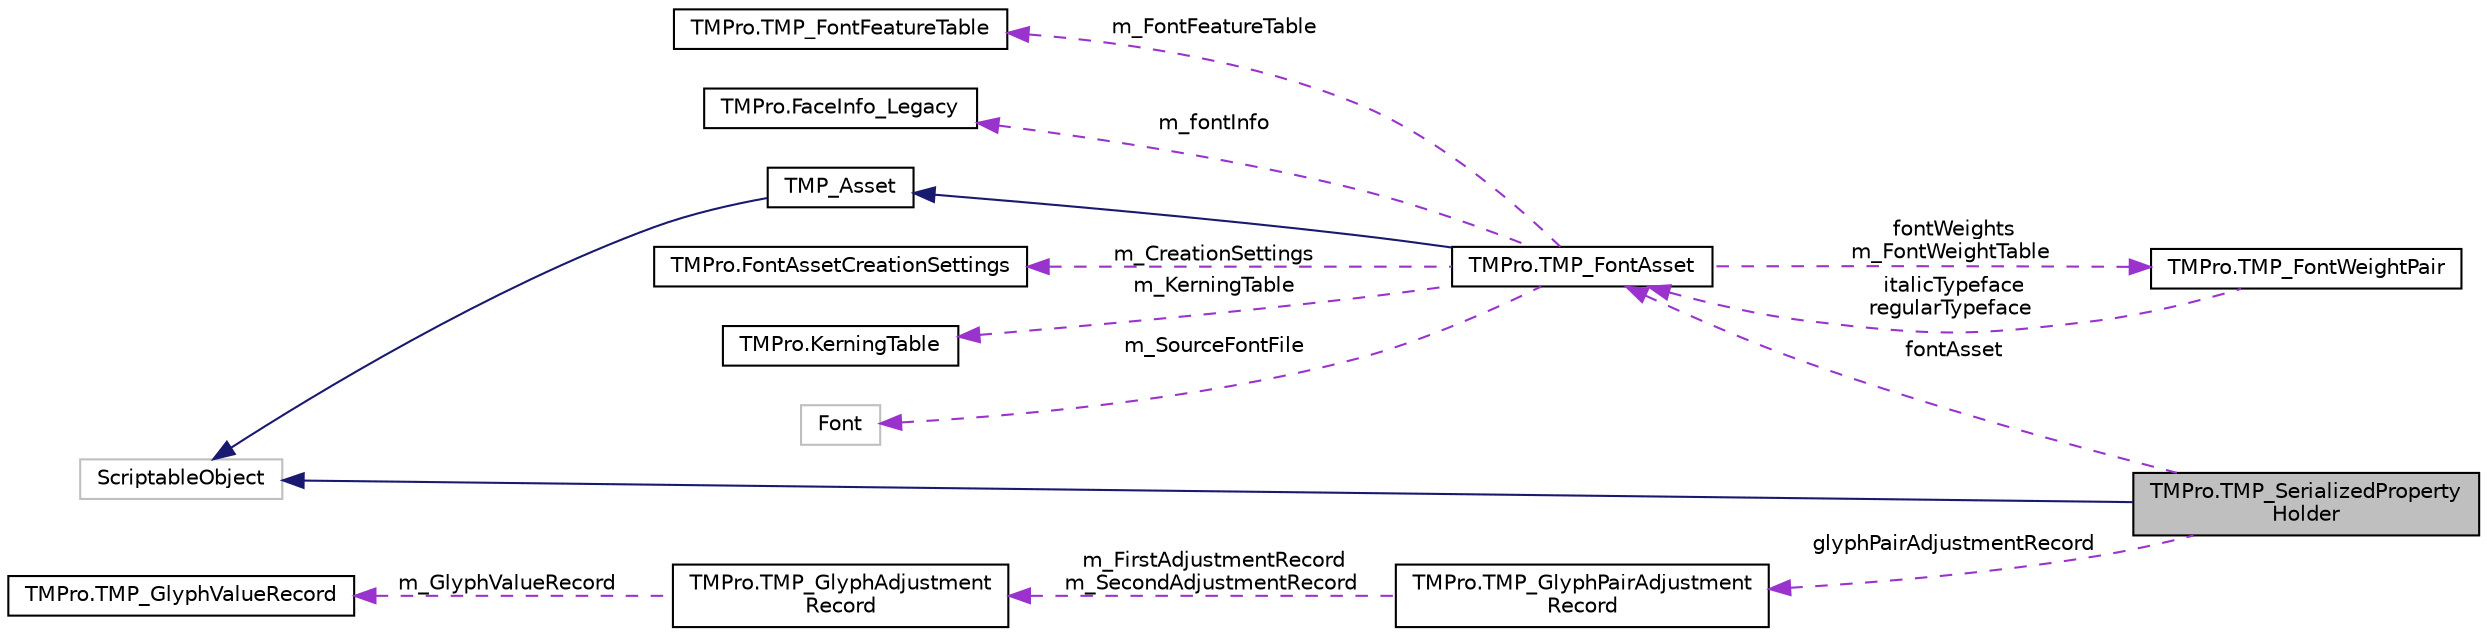 digraph "TMPro.TMP_SerializedPropertyHolder"
{
 // LATEX_PDF_SIZE
  edge [fontname="Helvetica",fontsize="10",labelfontname="Helvetica",labelfontsize="10"];
  node [fontname="Helvetica",fontsize="10",shape=record];
  rankdir="LR";
  Node1 [label="TMPro.TMP_SerializedProperty\lHolder",height=0.2,width=0.4,color="black", fillcolor="grey75", style="filled", fontcolor="black",tooltip=" "];
  Node2 -> Node1 [dir="back",color="midnightblue",fontsize="10",style="solid",fontname="Helvetica"];
  Node2 [label="ScriptableObject",height=0.2,width=0.4,color="grey75", fillcolor="white", style="filled",tooltip=" "];
  Node3 -> Node1 [dir="back",color="darkorchid3",fontsize="10",style="dashed",label=" fontAsset" ,fontname="Helvetica"];
  Node3 [label="TMPro.TMP_FontAsset",height=0.2,width=0.4,color="black", fillcolor="white", style="filled",URL="$class_t_m_pro_1_1_t_m_p___font_asset.html",tooltip=" "];
  Node4 -> Node3 [dir="back",color="midnightblue",fontsize="10",style="solid",fontname="Helvetica"];
  Node4 [label="TMP_Asset",height=0.2,width=0.4,color="black", fillcolor="white", style="filled",URL="$class_t_m_pro_1_1_t_m_p___asset.html",tooltip=" "];
  Node2 -> Node4 [dir="back",color="midnightblue",fontsize="10",style="solid",fontname="Helvetica"];
  Node5 -> Node3 [dir="back",color="darkorchid3",fontsize="10",style="dashed",label=" m_CreationSettings" ,fontname="Helvetica"];
  Node5 [label="TMPro.FontAssetCreationSettings",height=0.2,width=0.4,color="black", fillcolor="white", style="filled",URL="$struct_t_m_pro_1_1_font_asset_creation_settings.html",tooltip=" "];
  Node6 -> Node3 [dir="back",color="darkorchid3",fontsize="10",style="dashed",label=" m_KerningTable" ,fontname="Helvetica"];
  Node6 [label="TMPro.KerningTable",height=0.2,width=0.4,color="black", fillcolor="white", style="filled",URL="$class_t_m_pro_1_1_kerning_table.html",tooltip=" "];
  Node7 -> Node3 [dir="back",color="darkorchid3",fontsize="10",style="dashed",label=" fontWeights\nm_FontWeightTable" ,fontname="Helvetica"];
  Node7 [label="TMPro.TMP_FontWeightPair",height=0.2,width=0.4,color="black", fillcolor="white", style="filled",URL="$struct_t_m_pro_1_1_t_m_p___font_weight_pair.html",tooltip="Contains the font assets for the regular and italic styles associated with a given font weight."];
  Node3 -> Node7 [dir="back",color="darkorchid3",fontsize="10",style="dashed",label=" italicTypeface\nregularTypeface" ,fontname="Helvetica"];
  Node8 -> Node3 [dir="back",color="darkorchid3",fontsize="10",style="dashed",label=" m_SourceFontFile" ,fontname="Helvetica"];
  Node8 [label="Font",height=0.2,width=0.4,color="grey75", fillcolor="white", style="filled",tooltip=" "];
  Node9 -> Node3 [dir="back",color="darkorchid3",fontsize="10",style="dashed",label=" m_FontFeatureTable" ,fontname="Helvetica"];
  Node9 [label="TMPro.TMP_FontFeatureTable",height=0.2,width=0.4,color="black", fillcolor="white", style="filled",URL="$class_t_m_pro_1_1_t_m_p___font_feature_table.html",tooltip="Table that contains the various font features available for the given font asset."];
  Node10 -> Node3 [dir="back",color="darkorchid3",fontsize="10",style="dashed",label=" m_fontInfo" ,fontname="Helvetica"];
  Node10 [label="TMPro.FaceInfo_Legacy",height=0.2,width=0.4,color="black", fillcolor="white", style="filled",URL="$class_t_m_pro_1_1_face_info___legacy.html",tooltip="Class that contains the basic information about the font."];
  Node11 -> Node1 [dir="back",color="darkorchid3",fontsize="10",style="dashed",label=" glyphPairAdjustmentRecord" ,fontname="Helvetica"];
  Node11 [label="TMPro.TMP_GlyphPairAdjustment\lRecord",height=0.2,width=0.4,color="black", fillcolor="white", style="filled",URL="$class_t_m_pro_1_1_t_m_p___glyph_pair_adjustment_record.html",tooltip="The positional adjustment values for a pair of glyphs."];
  Node12 -> Node11 [dir="back",color="darkorchid3",fontsize="10",style="dashed",label=" m_FirstAdjustmentRecord\nm_SecondAdjustmentRecord" ,fontname="Helvetica"];
  Node12 [label="TMPro.TMP_GlyphAdjustment\lRecord",height=0.2,width=0.4,color="black", fillcolor="white", style="filled",URL="$struct_t_m_pro_1_1_t_m_p___glyph_adjustment_record.html",tooltip="The positional adjustment values of a glyph."];
  Node13 -> Node12 [dir="back",color="darkorchid3",fontsize="10",style="dashed",label=" m_GlyphValueRecord" ,fontname="Helvetica"];
  Node13 [label="TMPro.TMP_GlyphValueRecord",height=0.2,width=0.4,color="black", fillcolor="white", style="filled",URL="$struct_t_m_pro_1_1_t_m_p___glyph_value_record.html",tooltip="The values used to adjust the position of a glyph or set of glyphs."];
}
